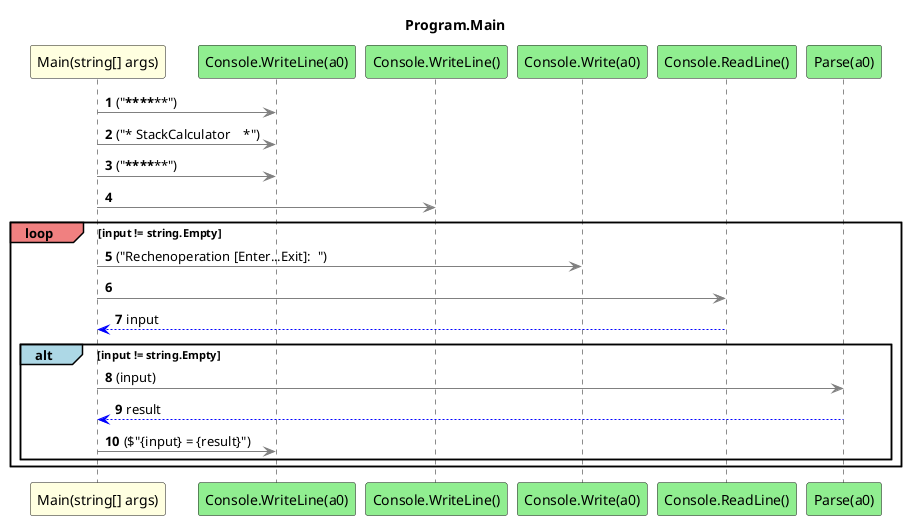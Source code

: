 @startuml Program.Main
title Program.Main
participant "Main(string[] args)" as Main_p0 #LightYellow
participant "Console.WriteLine(a0)" as Console_WriteLine_a0 #LightGreen
participant "Console.WriteLine()" as Console_WriteLine #LightGreen
participant "Console.Write(a0)" as Console_Write_a0 #LightGreen
participant "Console.ReadLine()" as Console_ReadLine #LightGreen
participant "Parse(a0)" as Parse_a0 #LightGreen
autonumber
Main_p0 -[#grey]> Console_WriteLine_a0 : ("**********************")
Main_p0 -[#grey]> Console_WriteLine_a0 : ("* StackCalculator    *")
Main_p0 -[#grey]> Console_WriteLine_a0 : ("**********************")
Main_p0 -[#grey]> Console_WriteLine
loop#LightCoral input != string.Empty
    Main_p0 -[#grey]> Console_Write_a0 : ("Rechenoperation [Enter...Exit]:  ")
    Main_p0 -[#grey]> Console_ReadLine
    Console_ReadLine -[#blue]-> Main_p0 : input
    alt#LightBlue input != string.Empty
        Main_p0 -[#grey]> Parse_a0 : (input)
        Parse_a0 -[#blue]-> Main_p0 : result
        Main_p0 -[#grey]> Console_WriteLine_a0 : ($"{input} = {result}")
    end
end
@enduml
